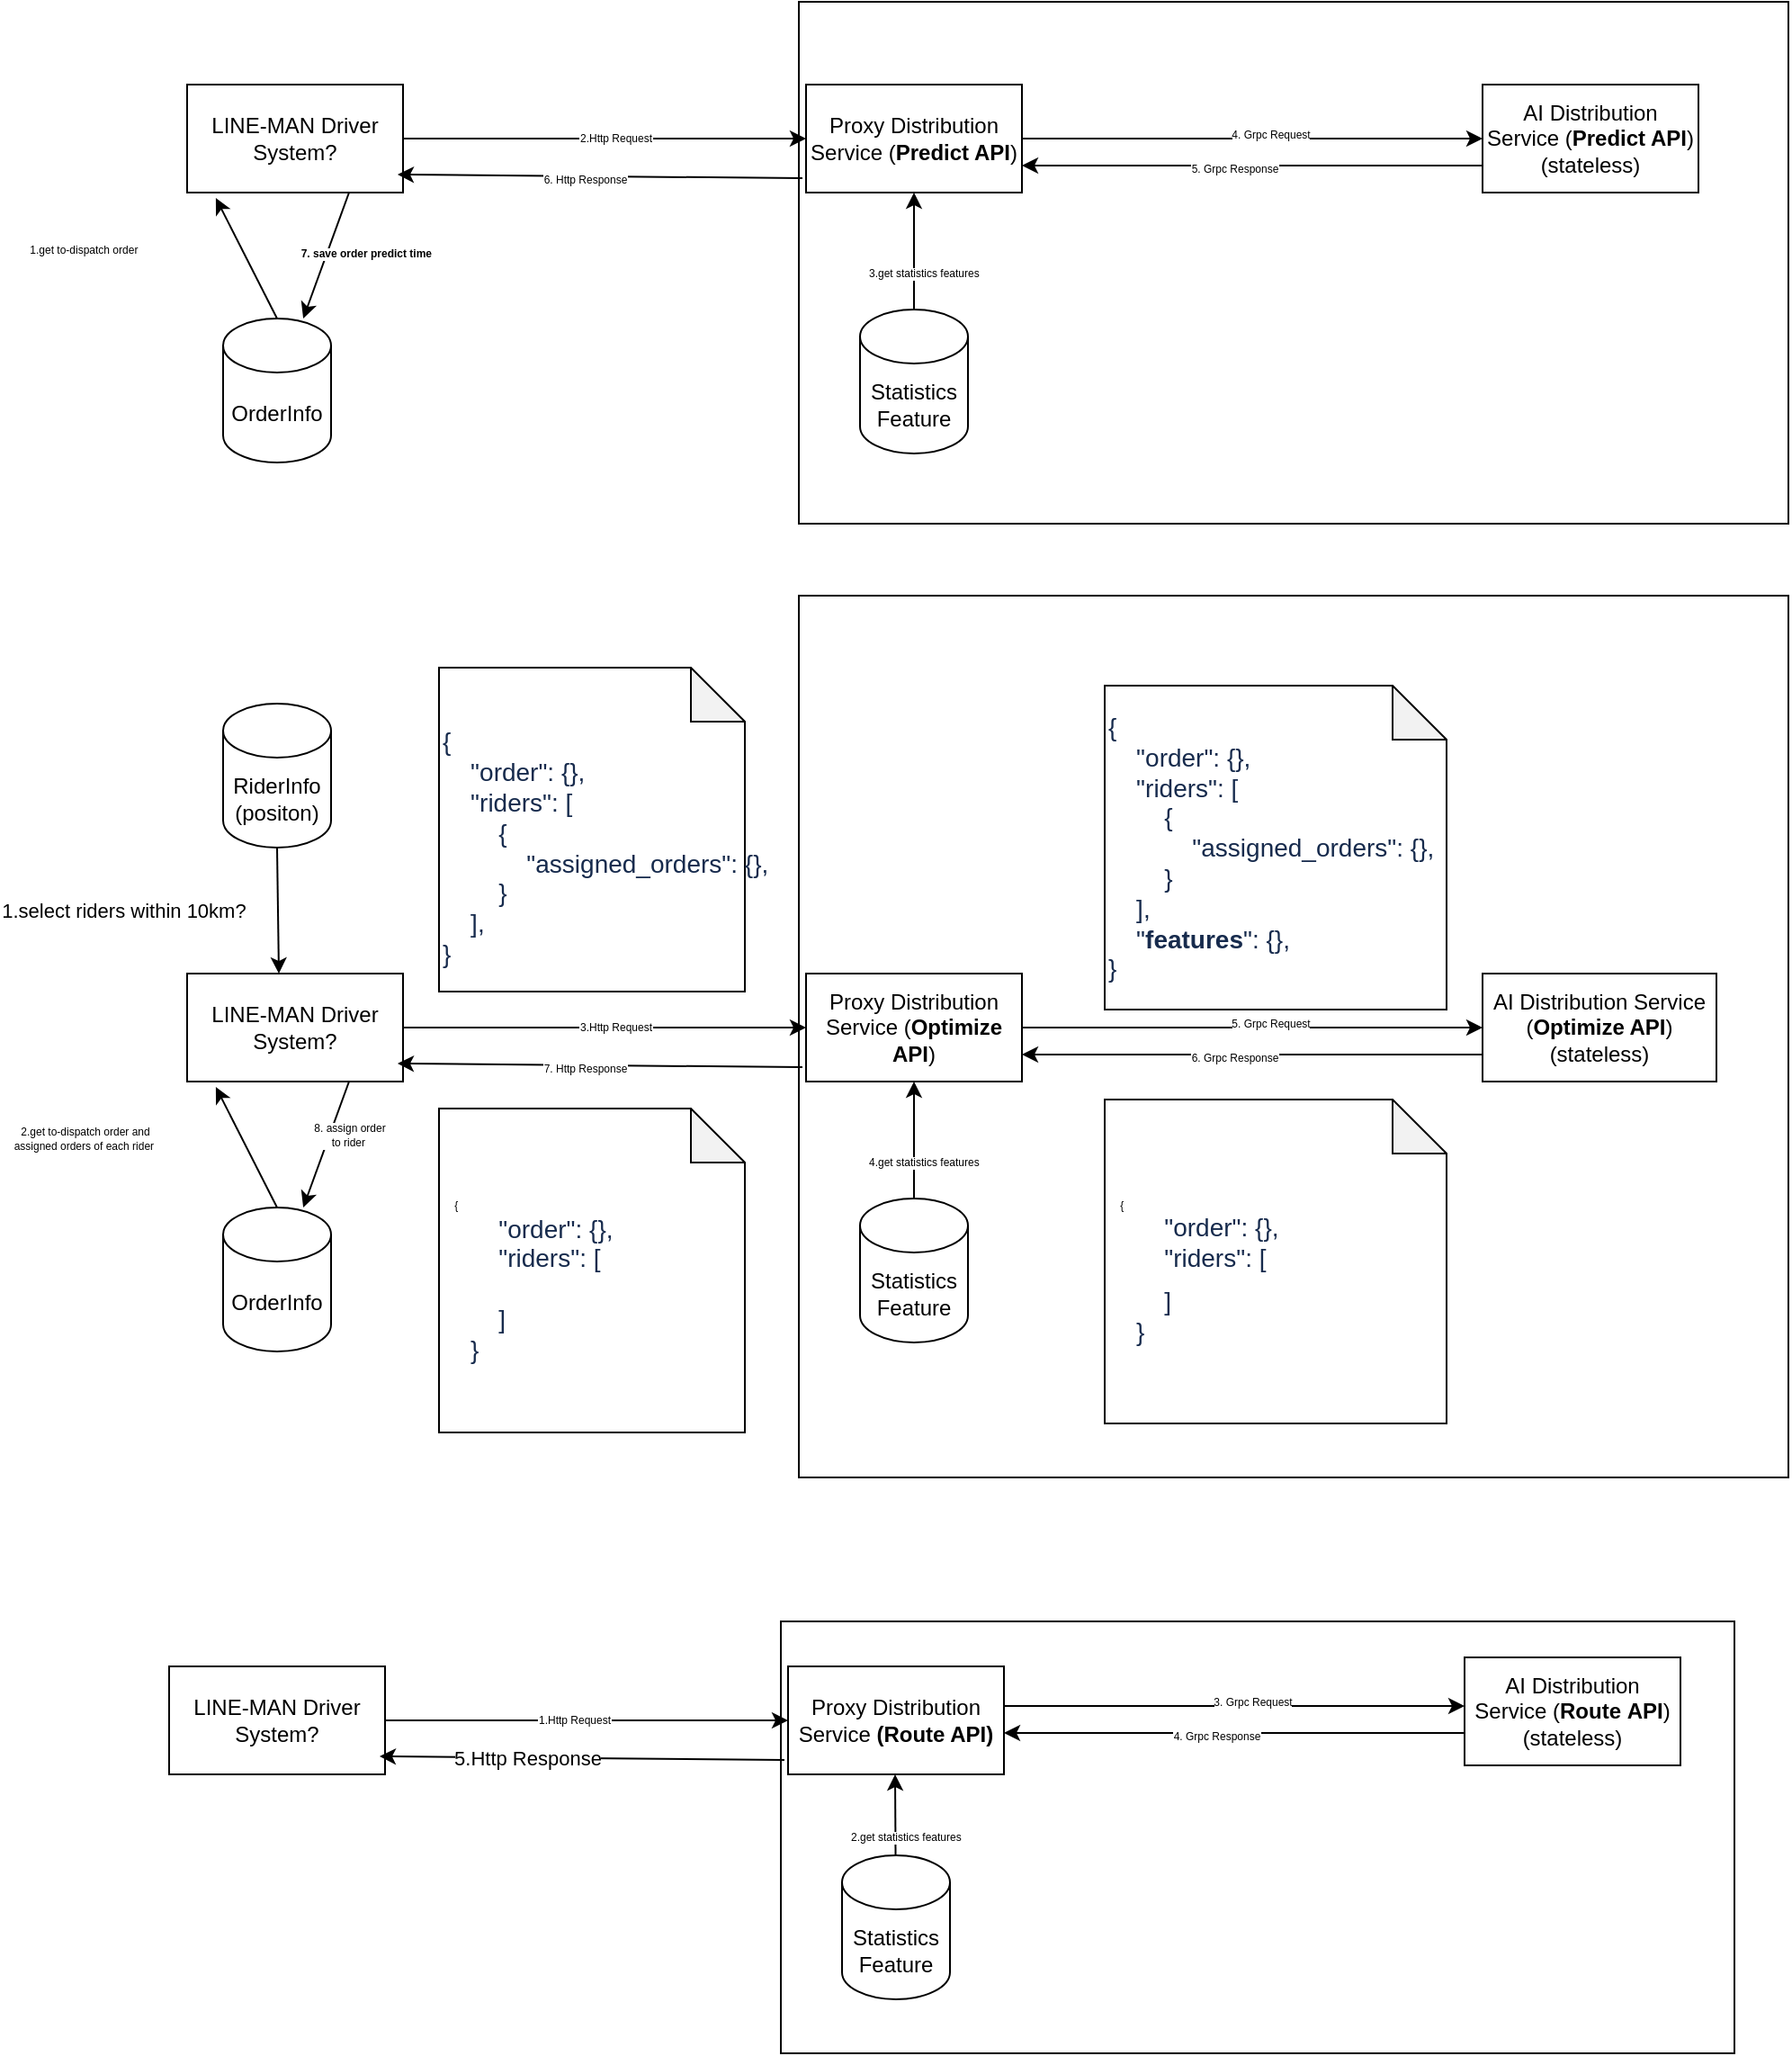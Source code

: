 <mxfile version="15.8.2" type="github">
  <diagram id="UrERXHZdIGTIm_CbAjfe" name="Page-1">
    <mxGraphModel dx="2253" dy="1841" grid="1" gridSize="10" guides="1" tooltips="1" connect="1" arrows="1" fold="1" page="1" pageScale="1" pageWidth="827" pageHeight="1169" math="0" shadow="0">
      <root>
        <mxCell id="0" />
        <mxCell id="1" parent="0" />
        <mxCell id="cH-sBmM9aZV_j8s1_zVg-36" value="" style="rounded=0;whiteSpace=wrap;html=1;fontSize=6;align=left;" parent="1" vertex="1">
          <mxGeometry x="290" y="30" width="550" height="490" as="geometry" />
        </mxCell>
        <mxCell id="cH-sBmM9aZV_j8s1_zVg-25" value="" style="shape=note;whiteSpace=wrap;html=1;backgroundOutline=1;darkOpacity=0.05;fontSize=6;align=left;" parent="1" vertex="1">
          <mxGeometry x="90" y="70" width="170" height="180" as="geometry" />
        </mxCell>
        <mxCell id="cH-sBmM9aZV_j8s1_zVg-1" value="AI Distribution Service (&lt;b&gt;Optimize API&lt;/b&gt;)&lt;br&gt;(stateless)" style="rounded=0;whiteSpace=wrap;html=1;" parent="1" vertex="1">
          <mxGeometry x="670" y="240" width="130" height="60" as="geometry" />
        </mxCell>
        <mxCell id="cH-sBmM9aZV_j8s1_zVg-2" value="Proxy Distribution Service (&lt;b&gt;Optimize API&lt;/b&gt;)" style="rounded=0;whiteSpace=wrap;html=1;" parent="1" vertex="1">
          <mxGeometry x="294" y="240" width="120" height="60" as="geometry" />
        </mxCell>
        <mxCell id="cH-sBmM9aZV_j8s1_zVg-3" value="LINE-MAN Driver System?" style="rounded=0;whiteSpace=wrap;html=1;" parent="1" vertex="1">
          <mxGeometry x="-50" y="240" width="120" height="60" as="geometry" />
        </mxCell>
        <mxCell id="cH-sBmM9aZV_j8s1_zVg-4" value="OrderInfo" style="shape=cylinder3;whiteSpace=wrap;html=1;boundedLbl=1;backgroundOutline=1;size=15;" parent="1" vertex="1">
          <mxGeometry x="-30" y="370" width="60" height="80" as="geometry" />
        </mxCell>
        <mxCell id="cH-sBmM9aZV_j8s1_zVg-5" value="" style="endArrow=classic;html=1;rounded=0;exitX=0.5;exitY=0;exitDx=0;exitDy=0;exitPerimeter=0;entryX=0.133;entryY=1.05;entryDx=0;entryDy=0;entryPerimeter=0;" parent="1" source="cH-sBmM9aZV_j8s1_zVg-4" target="cH-sBmM9aZV_j8s1_zVg-3" edge="1">
          <mxGeometry width="50" height="50" relative="1" as="geometry">
            <mxPoint x="390" y="360" as="sourcePoint" />
            <mxPoint y="300" as="targetPoint" />
          </mxGeometry>
        </mxCell>
        <mxCell id="cH-sBmM9aZV_j8s1_zVg-15" value="2.get to-dispatch order and &lt;br&gt;assigned orders of each rider&amp;nbsp;" style="edgeLabel;html=1;align=center;verticalAlign=middle;resizable=0;points=[];fontSize=6;" parent="cH-sBmM9aZV_j8s1_zVg-5" vertex="1" connectable="0">
          <mxGeometry x="0.014" y="-1" relative="1" as="geometry">
            <mxPoint x="-91" y="-4" as="offset" />
          </mxGeometry>
        </mxCell>
        <mxCell id="cH-sBmM9aZV_j8s1_zVg-6" value="RiderInfo&lt;br&gt;(positon)" style="shape=cylinder3;whiteSpace=wrap;html=1;boundedLbl=1;backgroundOutline=1;size=15;" parent="1" vertex="1">
          <mxGeometry x="-30" y="90" width="60" height="80" as="geometry" />
        </mxCell>
        <mxCell id="cH-sBmM9aZV_j8s1_zVg-7" value="" style="endArrow=classic;html=1;rounded=0;exitX=0.5;exitY=1;exitDx=0;exitDy=0;exitPerimeter=0;entryX=0.425;entryY=0;entryDx=0;entryDy=0;entryPerimeter=0;" parent="1" source="cH-sBmM9aZV_j8s1_zVg-6" target="cH-sBmM9aZV_j8s1_zVg-3" edge="1">
          <mxGeometry width="50" height="50" relative="1" as="geometry">
            <mxPoint x="20" y="380" as="sourcePoint" />
            <mxPoint x="90" y="280" as="targetPoint" />
          </mxGeometry>
        </mxCell>
        <mxCell id="cH-sBmM9aZV_j8s1_zVg-8" value="1.select riders within 10km?&amp;nbsp;" style="edgeLabel;html=1;align=center;verticalAlign=middle;resizable=0;points=[];" parent="cH-sBmM9aZV_j8s1_zVg-7" vertex="1" connectable="0">
          <mxGeometry x="-0.01" relative="1" as="geometry">
            <mxPoint x="-85" as="offset" />
          </mxGeometry>
        </mxCell>
        <mxCell id="cH-sBmM9aZV_j8s1_zVg-9" value="Statistics Feature" style="shape=cylinder3;whiteSpace=wrap;html=1;boundedLbl=1;backgroundOutline=1;size=15;" parent="1" vertex="1">
          <mxGeometry x="324" y="365" width="60" height="80" as="geometry" />
        </mxCell>
        <mxCell id="cH-sBmM9aZV_j8s1_zVg-11" value="" style="endArrow=classic;html=1;rounded=0;exitX=1;exitY=0.5;exitDx=0;exitDy=0;" parent="1" source="cH-sBmM9aZV_j8s1_zVg-2" target="cH-sBmM9aZV_j8s1_zVg-1" edge="1">
          <mxGeometry width="50" height="50" relative="1" as="geometry">
            <mxPoint x="530" y="230" as="sourcePoint" />
            <mxPoint x="580" y="180" as="targetPoint" />
          </mxGeometry>
        </mxCell>
        <mxCell id="cH-sBmM9aZV_j8s1_zVg-21" value="5. Grpc Request" style="edgeLabel;html=1;align=center;verticalAlign=middle;resizable=0;points=[];fontSize=6;" parent="cH-sBmM9aZV_j8s1_zVg-11" vertex="1" connectable="0">
          <mxGeometry x="0.08" y="2" relative="1" as="geometry">
            <mxPoint as="offset" />
          </mxGeometry>
        </mxCell>
        <mxCell id="cH-sBmM9aZV_j8s1_zVg-14" value="" style="endArrow=classic;html=1;rounded=0;exitX=1;exitY=0.5;exitDx=0;exitDy=0;" parent="1" source="cH-sBmM9aZV_j8s1_zVg-3" target="cH-sBmM9aZV_j8s1_zVg-2" edge="1">
          <mxGeometry width="50" height="50" relative="1" as="geometry">
            <mxPoint x="460" y="280" as="sourcePoint" />
            <mxPoint x="660" y="280" as="targetPoint" />
          </mxGeometry>
        </mxCell>
        <mxCell id="cH-sBmM9aZV_j8s1_zVg-16" value="3.Http Request" style="edgeLabel;html=1;align=center;verticalAlign=middle;resizable=0;points=[];fontSize=6;" parent="cH-sBmM9aZV_j8s1_zVg-14" vertex="1" connectable="0">
          <mxGeometry x="0.05" relative="1" as="geometry">
            <mxPoint as="offset" />
          </mxGeometry>
        </mxCell>
        <mxCell id="cH-sBmM9aZV_j8s1_zVg-19" value="" style="endArrow=classic;html=1;rounded=0;exitX=0.5;exitY=0;exitDx=0;exitDy=0;exitPerimeter=0;entryX=0.5;entryY=1;entryDx=0;entryDy=0;" parent="1" source="cH-sBmM9aZV_j8s1_zVg-9" target="cH-sBmM9aZV_j8s1_zVg-2" edge="1">
          <mxGeometry width="50" height="50" relative="1" as="geometry">
            <mxPoint x="350" y="380" as="sourcePoint" />
            <mxPoint x="390" y="300" as="targetPoint" />
          </mxGeometry>
        </mxCell>
        <mxCell id="cH-sBmM9aZV_j8s1_zVg-39" value="4.get statistics features&amp;nbsp;" style="edgeLabel;html=1;align=center;verticalAlign=middle;resizable=0;points=[];fontSize=6;" parent="cH-sBmM9aZV_j8s1_zVg-19" vertex="1" connectable="0">
          <mxGeometry x="-0.021" y="3" relative="1" as="geometry">
            <mxPoint x="9" y="12" as="offset" />
          </mxGeometry>
        </mxCell>
        <mxCell id="cH-sBmM9aZV_j8s1_zVg-22" value="" style="shape=note;whiteSpace=wrap;html=1;backgroundOutline=1;darkOpacity=0.05;fontSize=6;align=left;" parent="1" vertex="1">
          <mxGeometry x="460" y="80" width="190" height="180" as="geometry" />
        </mxCell>
        <mxCell id="cH-sBmM9aZV_j8s1_zVg-13" value="&lt;div&gt;&lt;font color=&quot;#172b4d&quot;&gt;&lt;span style=&quot;font-size: 14px&quot;&gt;{&lt;/span&gt;&lt;/font&gt;&lt;/div&gt;&lt;div&gt;&lt;font color=&quot;#172b4d&quot;&gt;&lt;span style=&quot;font-size: 14px&quot;&gt;&amp;nbsp; &amp;nbsp; &quot;order&quot;: {},&lt;/span&gt;&lt;/font&gt;&lt;/div&gt;&lt;div&gt;&lt;font color=&quot;#172b4d&quot;&gt;&lt;span style=&quot;font-size: 14px&quot;&gt;&amp;nbsp; &amp;nbsp; &quot;riders&quot;: [&lt;/span&gt;&lt;/font&gt;&lt;/div&gt;&lt;div&gt;&lt;font color=&quot;#172b4d&quot;&gt;&lt;span style=&quot;font-size: 14px&quot;&gt;&amp;nbsp; &amp;nbsp; &amp;nbsp; &amp;nbsp; {&lt;/span&gt;&lt;/font&gt;&lt;/div&gt;&lt;div&gt;&lt;font color=&quot;#172b4d&quot;&gt;&lt;span style=&quot;font-size: 14px&quot;&gt;&amp;nbsp; &amp;nbsp; &amp;nbsp; &amp;nbsp; &amp;nbsp; &amp;nbsp; &quot;assigned_orders&quot;: {},&lt;/span&gt;&lt;/font&gt;&lt;/div&gt;&lt;div&gt;&lt;font color=&quot;#172b4d&quot;&gt;&lt;span style=&quot;font-size: 14px&quot;&gt;&amp;nbsp; &amp;nbsp; &amp;nbsp; &amp;nbsp; }&lt;/span&gt;&lt;/font&gt;&lt;/div&gt;&lt;div&gt;&lt;font color=&quot;#172b4d&quot;&gt;&lt;span style=&quot;font-size: 14px&quot;&gt;&amp;nbsp; &amp;nbsp; ],&lt;/span&gt;&lt;/font&gt;&lt;/div&gt;&lt;div&gt;&lt;font color=&quot;#172b4d&quot;&gt;&lt;span style=&quot;font-size: 14px&quot;&gt;&amp;nbsp; &amp;nbsp; &quot;&lt;b&gt;features&lt;/b&gt;&quot;: {},&lt;/span&gt;&lt;/font&gt;&lt;/div&gt;&lt;div&gt;&lt;font color=&quot;#172b4d&quot;&gt;&lt;span style=&quot;font-size: 14px&quot;&gt;}&lt;/span&gt;&lt;/font&gt;&lt;/div&gt;" style="text;html=1;strokeColor=none;fillColor=none;align=left;verticalAlign=middle;whiteSpace=wrap;rounded=0;fontSize=6;" parent="1" vertex="1">
          <mxGeometry x="460" y="80" width="210" height="180" as="geometry" />
        </mxCell>
        <mxCell id="cH-sBmM9aZV_j8s1_zVg-23" value="&lt;div&gt;&lt;font color=&quot;#172b4d&quot;&gt;&lt;span style=&quot;font-size: 14px&quot;&gt;{&lt;/span&gt;&lt;/font&gt;&lt;/div&gt;&lt;div&gt;&lt;font color=&quot;#172b4d&quot;&gt;&lt;span style=&quot;font-size: 14px&quot;&gt;&amp;nbsp; &amp;nbsp; &quot;order&quot;: {},&lt;/span&gt;&lt;/font&gt;&lt;/div&gt;&lt;div&gt;&lt;font color=&quot;#172b4d&quot;&gt;&lt;span style=&quot;font-size: 14px&quot;&gt;&amp;nbsp; &amp;nbsp; &quot;riders&quot;: [&lt;/span&gt;&lt;/font&gt;&lt;/div&gt;&lt;div&gt;&lt;font color=&quot;#172b4d&quot;&gt;&lt;span style=&quot;font-size: 14px&quot;&gt;&amp;nbsp; &amp;nbsp; &amp;nbsp; &amp;nbsp; {&lt;/span&gt;&lt;/font&gt;&lt;/div&gt;&lt;div&gt;&lt;font color=&quot;#172b4d&quot;&gt;&lt;span style=&quot;font-size: 14px&quot;&gt;&amp;nbsp; &amp;nbsp; &amp;nbsp; &amp;nbsp; &amp;nbsp; &amp;nbsp; &quot;assigned_orders&quot;: {},&lt;/span&gt;&lt;/font&gt;&lt;/div&gt;&lt;div&gt;&lt;font color=&quot;#172b4d&quot;&gt;&lt;span style=&quot;font-size: 14px&quot;&gt;&amp;nbsp; &amp;nbsp; &amp;nbsp; &amp;nbsp; }&lt;/span&gt;&lt;/font&gt;&lt;/div&gt;&lt;div&gt;&lt;font color=&quot;#172b4d&quot;&gt;&lt;span style=&quot;font-size: 14px&quot;&gt;&amp;nbsp; &amp;nbsp; ],&lt;/span&gt;&lt;/font&gt;&lt;/div&gt;&lt;div&gt;&lt;font color=&quot;#172b4d&quot;&gt;&lt;span style=&quot;font-size: 14px&quot;&gt;}&lt;/span&gt;&lt;/font&gt;&lt;/div&gt;" style="text;html=1;strokeColor=none;fillColor=none;align=left;verticalAlign=middle;whiteSpace=wrap;rounded=0;fontSize=6;" parent="1" vertex="1">
          <mxGeometry x="90" y="80" width="190" height="180" as="geometry" />
        </mxCell>
        <mxCell id="cH-sBmM9aZV_j8s1_zVg-26" value="" style="endArrow=classic;html=1;rounded=0;entryX=1;entryY=0.75;entryDx=0;entryDy=0;exitX=0;exitY=0.75;exitDx=0;exitDy=0;" parent="1" source="cH-sBmM9aZV_j8s1_zVg-1" target="cH-sBmM9aZV_j8s1_zVg-2" edge="1">
          <mxGeometry width="50" height="50" relative="1" as="geometry">
            <mxPoint x="710" y="380" as="sourcePoint" />
            <mxPoint x="680" y="280" as="targetPoint" />
          </mxGeometry>
        </mxCell>
        <mxCell id="cH-sBmM9aZV_j8s1_zVg-27" value="6. Grpc Response" style="edgeLabel;html=1;align=center;verticalAlign=middle;resizable=0;points=[];fontSize=6;" parent="cH-sBmM9aZV_j8s1_zVg-26" vertex="1" connectable="0">
          <mxGeometry x="0.08" y="2" relative="1" as="geometry">
            <mxPoint as="offset" />
          </mxGeometry>
        </mxCell>
        <mxCell id="cH-sBmM9aZV_j8s1_zVg-28" value="" style="shape=note;whiteSpace=wrap;html=1;backgroundOutline=1;darkOpacity=0.05;fontSize=6;align=left;" parent="1" vertex="1">
          <mxGeometry x="460" y="310" width="190" height="180" as="geometry" />
        </mxCell>
        <mxCell id="cH-sBmM9aZV_j8s1_zVg-29" value="&lt;div&gt;&amp;nbsp; &amp;nbsp; {&lt;/div&gt;&lt;div&gt;&lt;font color=&quot;#172b4d&quot;&gt;&lt;span style=&quot;font-size: 14px&quot;&gt;&amp;nbsp; &amp;nbsp; &amp;nbsp; &amp;nbsp; &quot;order&quot;: {},&lt;/span&gt;&lt;/font&gt;&lt;/div&gt;&lt;div&gt;&lt;font color=&quot;#172b4d&quot;&gt;&lt;span style=&quot;font-size: 14px&quot;&gt;&amp;nbsp; &amp;nbsp; &amp;nbsp; &amp;nbsp; &quot;riders&quot;: [&lt;/span&gt;&lt;/font&gt;&lt;/div&gt;&lt;div&gt;&lt;br&gt;&lt;/div&gt;&lt;div&gt;&lt;font color=&quot;#172b4d&quot;&gt;&lt;span style=&quot;font-size: 14px&quot;&gt;&amp;nbsp; &amp;nbsp; &amp;nbsp; &amp;nbsp; ]&lt;/span&gt;&lt;/font&gt;&lt;/div&gt;&lt;div&gt;&lt;font color=&quot;#172b4d&quot;&gt;&lt;span style=&quot;font-size: 14px&quot;&gt;&amp;nbsp; &amp;nbsp; }&lt;/span&gt;&lt;/font&gt;&lt;/div&gt;&lt;div&gt;&lt;br&gt;&lt;/div&gt;" style="text;html=1;strokeColor=none;fillColor=none;align=left;verticalAlign=middle;whiteSpace=wrap;rounded=0;fontSize=6;" parent="1" vertex="1">
          <mxGeometry x="460" y="320" width="210" height="180" as="geometry" />
        </mxCell>
        <mxCell id="cH-sBmM9aZV_j8s1_zVg-30" value="" style="endArrow=classic;html=1;rounded=0;entryX=1;entryY=0.75;entryDx=0;entryDy=0;exitX=-0.017;exitY=0.867;exitDx=0;exitDy=0;exitPerimeter=0;" parent="1" source="cH-sBmM9aZV_j8s1_zVg-2" edge="1">
          <mxGeometry width="50" height="50" relative="1" as="geometry">
            <mxPoint x="290" y="290" as="sourcePoint" />
            <mxPoint x="67" y="290" as="targetPoint" />
          </mxGeometry>
        </mxCell>
        <mxCell id="cH-sBmM9aZV_j8s1_zVg-31" value="7. Http Response" style="edgeLabel;html=1;align=center;verticalAlign=middle;resizable=0;points=[];fontSize=6;" parent="cH-sBmM9aZV_j8s1_zVg-30" vertex="1" connectable="0">
          <mxGeometry x="0.08" y="2" relative="1" as="geometry">
            <mxPoint as="offset" />
          </mxGeometry>
        </mxCell>
        <mxCell id="cH-sBmM9aZV_j8s1_zVg-32" value="" style="shape=note;whiteSpace=wrap;html=1;backgroundOutline=1;darkOpacity=0.05;fontSize=6;align=left;" parent="1" vertex="1">
          <mxGeometry x="90" y="315" width="170" height="180" as="geometry" />
        </mxCell>
        <mxCell id="cH-sBmM9aZV_j8s1_zVg-33" value="&lt;div&gt;&amp;nbsp; &amp;nbsp; {&lt;/div&gt;&lt;div&gt;&lt;font color=&quot;#172b4d&quot;&gt;&lt;span style=&quot;font-size: 14px&quot;&gt;&amp;nbsp; &amp;nbsp; &amp;nbsp; &amp;nbsp; &quot;order&quot;: {},&lt;/span&gt;&lt;/font&gt;&lt;/div&gt;&lt;div&gt;&lt;font color=&quot;#172b4d&quot;&gt;&lt;span style=&quot;font-size: 14px&quot;&gt;&amp;nbsp; &amp;nbsp; &amp;nbsp; &amp;nbsp; &quot;riders&quot;: [&lt;/span&gt;&lt;/font&gt;&lt;/div&gt;&lt;div&gt;&lt;font color=&quot;#172b4d&quot;&gt;&lt;span style=&quot;font-size: 14px&quot;&gt;&amp;nbsp;&amp;nbsp;&lt;/span&gt;&lt;/font&gt;&lt;/div&gt;&lt;div&gt;&lt;font color=&quot;#172b4d&quot;&gt;&lt;span style=&quot;font-size: 14px&quot;&gt;&amp;nbsp; &amp;nbsp; &amp;nbsp; &amp;nbsp; ]&lt;/span&gt;&lt;/font&gt;&lt;/div&gt;&lt;div&gt;&lt;font color=&quot;#172b4d&quot;&gt;&lt;span style=&quot;font-size: 14px&quot;&gt;&amp;nbsp; &amp;nbsp; }&lt;/span&gt;&lt;/font&gt;&lt;/div&gt;&lt;div&gt;&lt;br&gt;&lt;/div&gt;" style="text;html=1;strokeColor=none;fillColor=none;align=left;verticalAlign=middle;whiteSpace=wrap;rounded=0;fontSize=6;" parent="1" vertex="1">
          <mxGeometry x="90" y="325" width="170" height="180" as="geometry" />
        </mxCell>
        <mxCell id="cH-sBmM9aZV_j8s1_zVg-43" value="8. assign order &lt;br&gt;to rider&amp;nbsp;" style="endArrow=classic;html=1;rounded=0;fontSize=6;exitX=0.75;exitY=1;exitDx=0;exitDy=0;" parent="1" source="cH-sBmM9aZV_j8s1_zVg-3" target="cH-sBmM9aZV_j8s1_zVg-4" edge="1">
          <mxGeometry x="-0.243" y="10" width="50" height="50" relative="1" as="geometry">
            <mxPoint x="-50" y="570" as="sourcePoint" />
            <mxPoint x="60" y="410" as="targetPoint" />
            <mxPoint as="offset" />
          </mxGeometry>
        </mxCell>
        <mxCell id="cH-sBmM9aZV_j8s1_zVg-44" value="" style="rounded=0;whiteSpace=wrap;html=1;fontSize=6;align=left;" parent="1" vertex="1">
          <mxGeometry x="280" y="600" width="530" height="240" as="geometry" />
        </mxCell>
        <mxCell id="cH-sBmM9aZV_j8s1_zVg-47" value="Proxy Distribution Service &lt;b&gt;(Route API)&lt;/b&gt;" style="rounded=0;whiteSpace=wrap;html=1;" parent="1" vertex="1">
          <mxGeometry x="284" y="625" width="120" height="60" as="geometry" />
        </mxCell>
        <mxCell id="cH-sBmM9aZV_j8s1_zVg-48" value="LINE-MAN Driver System?" style="rounded=0;whiteSpace=wrap;html=1;" parent="1" vertex="1">
          <mxGeometry x="-60" y="625" width="120" height="60" as="geometry" />
        </mxCell>
        <mxCell id="cH-sBmM9aZV_j8s1_zVg-56" value="Statistics Feature" style="shape=cylinder3;whiteSpace=wrap;html=1;boundedLbl=1;backgroundOutline=1;size=15;" parent="1" vertex="1">
          <mxGeometry x="314" y="730" width="60" height="80" as="geometry" />
        </mxCell>
        <mxCell id="cH-sBmM9aZV_j8s1_zVg-59" value="" style="endArrow=classic;html=1;rounded=0;exitX=1;exitY=0.5;exitDx=0;exitDy=0;" parent="1" source="cH-sBmM9aZV_j8s1_zVg-48" target="cH-sBmM9aZV_j8s1_zVg-47" edge="1">
          <mxGeometry width="50" height="50" relative="1" as="geometry">
            <mxPoint x="450" y="665" as="sourcePoint" />
            <mxPoint x="650" y="665" as="targetPoint" />
          </mxGeometry>
        </mxCell>
        <mxCell id="cH-sBmM9aZV_j8s1_zVg-60" value="1.Http Request" style="edgeLabel;html=1;align=center;verticalAlign=middle;resizable=0;points=[];fontSize=6;" parent="cH-sBmM9aZV_j8s1_zVg-59" vertex="1" connectable="0">
          <mxGeometry x="0.05" relative="1" as="geometry">
            <mxPoint x="-13" as="offset" />
          </mxGeometry>
        </mxCell>
        <mxCell id="cH-sBmM9aZV_j8s1_zVg-72" value="" style="endArrow=classic;html=1;rounded=0;entryX=1;entryY=0.75;entryDx=0;entryDy=0;exitX=-0.017;exitY=0.867;exitDx=0;exitDy=0;exitPerimeter=0;" parent="1" source="cH-sBmM9aZV_j8s1_zVg-47" edge="1">
          <mxGeometry width="50" height="50" relative="1" as="geometry">
            <mxPoint x="280" y="675" as="sourcePoint" />
            <mxPoint x="57" y="675" as="targetPoint" />
          </mxGeometry>
        </mxCell>
        <mxCell id="3THh6rw6eyRS72BGK_Mf-8" value="5.Http Response" style="edgeLabel;html=1;align=center;verticalAlign=middle;resizable=0;points=[];" vertex="1" connectable="0" parent="cH-sBmM9aZV_j8s1_zVg-72">
          <mxGeometry x="0.271" relative="1" as="geometry">
            <mxPoint as="offset" />
          </mxGeometry>
        </mxCell>
        <mxCell id="Hgnv39hh0aSXIoxlsFgb-1" value="" style="rounded=0;whiteSpace=wrap;html=1;fontSize=6;align=left;" parent="1" vertex="1">
          <mxGeometry x="290" y="-300" width="550" height="290" as="geometry" />
        </mxCell>
        <mxCell id="Hgnv39hh0aSXIoxlsFgb-3" value="AI Distribution Service (&lt;b&gt;Predict API&lt;/b&gt;)&lt;br&gt;(stateless)" style="rounded=0;whiteSpace=wrap;html=1;" parent="1" vertex="1">
          <mxGeometry x="670" y="-254" width="120" height="60" as="geometry" />
        </mxCell>
        <mxCell id="Hgnv39hh0aSXIoxlsFgb-4" value="Proxy Distribution Service (&lt;b&gt;Predict API&lt;/b&gt;)" style="rounded=0;whiteSpace=wrap;html=1;" parent="1" vertex="1">
          <mxGeometry x="294" y="-254" width="120" height="60" as="geometry" />
        </mxCell>
        <mxCell id="Hgnv39hh0aSXIoxlsFgb-5" value="LINE-MAN Driver System?" style="rounded=0;whiteSpace=wrap;html=1;" parent="1" vertex="1">
          <mxGeometry x="-50" y="-254" width="120" height="60" as="geometry" />
        </mxCell>
        <mxCell id="Hgnv39hh0aSXIoxlsFgb-6" value="OrderInfo" style="shape=cylinder3;whiteSpace=wrap;html=1;boundedLbl=1;backgroundOutline=1;size=15;" parent="1" vertex="1">
          <mxGeometry x="-30" y="-124" width="60" height="80" as="geometry" />
        </mxCell>
        <mxCell id="Hgnv39hh0aSXIoxlsFgb-7" value="" style="endArrow=classic;html=1;rounded=0;exitX=0.5;exitY=0;exitDx=0;exitDy=0;exitPerimeter=0;entryX=0.133;entryY=1.05;entryDx=0;entryDy=0;entryPerimeter=0;" parent="1" source="Hgnv39hh0aSXIoxlsFgb-6" target="Hgnv39hh0aSXIoxlsFgb-5" edge="1">
          <mxGeometry width="50" height="50" relative="1" as="geometry">
            <mxPoint x="390" y="-134" as="sourcePoint" />
            <mxPoint x="-1.776e-15" y="-194" as="targetPoint" />
          </mxGeometry>
        </mxCell>
        <mxCell id="Hgnv39hh0aSXIoxlsFgb-8" value="1.get to-dispatch order&amp;nbsp;" style="edgeLabel;html=1;align=center;verticalAlign=middle;resizable=0;points=[];fontSize=6;" parent="Hgnv39hh0aSXIoxlsFgb-7" vertex="1" connectable="0">
          <mxGeometry x="0.014" y="-1" relative="1" as="geometry">
            <mxPoint x="-91" y="-4" as="offset" />
          </mxGeometry>
        </mxCell>
        <mxCell id="Hgnv39hh0aSXIoxlsFgb-12" value="Statistics Feature" style="shape=cylinder3;whiteSpace=wrap;html=1;boundedLbl=1;backgroundOutline=1;size=15;" parent="1" vertex="1">
          <mxGeometry x="324" y="-129" width="60" height="80" as="geometry" />
        </mxCell>
        <mxCell id="Hgnv39hh0aSXIoxlsFgb-14" value="" style="endArrow=classic;html=1;rounded=0;exitX=1;exitY=0.5;exitDx=0;exitDy=0;" parent="1" source="Hgnv39hh0aSXIoxlsFgb-4" target="Hgnv39hh0aSXIoxlsFgb-3" edge="1">
          <mxGeometry width="50" height="50" relative="1" as="geometry">
            <mxPoint x="530" y="-264" as="sourcePoint" />
            <mxPoint x="580" y="-314" as="targetPoint" />
          </mxGeometry>
        </mxCell>
        <mxCell id="Hgnv39hh0aSXIoxlsFgb-15" value="4. Grpc Request" style="edgeLabel;html=1;align=center;verticalAlign=middle;resizable=0;points=[];fontSize=6;" parent="Hgnv39hh0aSXIoxlsFgb-14" vertex="1" connectable="0">
          <mxGeometry x="0.08" y="2" relative="1" as="geometry">
            <mxPoint as="offset" />
          </mxGeometry>
        </mxCell>
        <mxCell id="Hgnv39hh0aSXIoxlsFgb-16" value="" style="endArrow=classic;html=1;rounded=0;exitX=1;exitY=0.5;exitDx=0;exitDy=0;" parent="1" source="Hgnv39hh0aSXIoxlsFgb-5" target="Hgnv39hh0aSXIoxlsFgb-4" edge="1">
          <mxGeometry width="50" height="50" relative="1" as="geometry">
            <mxPoint x="460" y="-214" as="sourcePoint" />
            <mxPoint x="660" y="-214" as="targetPoint" />
          </mxGeometry>
        </mxCell>
        <mxCell id="Hgnv39hh0aSXIoxlsFgb-17" value="2.Http Request" style="edgeLabel;html=1;align=center;verticalAlign=middle;resizable=0;points=[];fontSize=6;" parent="Hgnv39hh0aSXIoxlsFgb-16" vertex="1" connectable="0">
          <mxGeometry x="0.05" relative="1" as="geometry">
            <mxPoint as="offset" />
          </mxGeometry>
        </mxCell>
        <mxCell id="Hgnv39hh0aSXIoxlsFgb-20" value="" style="endArrow=classic;html=1;rounded=0;exitX=0.5;exitY=0;exitDx=0;exitDy=0;exitPerimeter=0;entryX=0.5;entryY=1;entryDx=0;entryDy=0;" parent="1" source="Hgnv39hh0aSXIoxlsFgb-12" target="Hgnv39hh0aSXIoxlsFgb-4" edge="1">
          <mxGeometry width="50" height="50" relative="1" as="geometry">
            <mxPoint x="350" y="-114" as="sourcePoint" />
            <mxPoint x="390" y="-194" as="targetPoint" />
          </mxGeometry>
        </mxCell>
        <mxCell id="Hgnv39hh0aSXIoxlsFgb-21" value="3.get statistics features&amp;nbsp;" style="edgeLabel;html=1;align=center;verticalAlign=middle;resizable=0;points=[];fontSize=6;" parent="Hgnv39hh0aSXIoxlsFgb-20" vertex="1" connectable="0">
          <mxGeometry x="-0.021" y="3" relative="1" as="geometry">
            <mxPoint x="9" y="12" as="offset" />
          </mxGeometry>
        </mxCell>
        <mxCell id="Hgnv39hh0aSXIoxlsFgb-25" value="" style="endArrow=classic;html=1;rounded=0;entryX=1;entryY=0.75;entryDx=0;entryDy=0;exitX=0;exitY=0.75;exitDx=0;exitDy=0;" parent="1" source="Hgnv39hh0aSXIoxlsFgb-3" target="Hgnv39hh0aSXIoxlsFgb-4" edge="1">
          <mxGeometry width="50" height="50" relative="1" as="geometry">
            <mxPoint x="710" y="-114" as="sourcePoint" />
            <mxPoint x="680" y="-214" as="targetPoint" />
          </mxGeometry>
        </mxCell>
        <mxCell id="Hgnv39hh0aSXIoxlsFgb-26" value="5. Grpc Response" style="edgeLabel;html=1;align=center;verticalAlign=middle;resizable=0;points=[];fontSize=6;" parent="Hgnv39hh0aSXIoxlsFgb-25" vertex="1" connectable="0">
          <mxGeometry x="0.08" y="2" relative="1" as="geometry">
            <mxPoint as="offset" />
          </mxGeometry>
        </mxCell>
        <mxCell id="Hgnv39hh0aSXIoxlsFgb-29" value="" style="endArrow=classic;html=1;rounded=0;entryX=1;entryY=0.75;entryDx=0;entryDy=0;exitX=-0.017;exitY=0.867;exitDx=0;exitDy=0;exitPerimeter=0;" parent="1" source="Hgnv39hh0aSXIoxlsFgb-4" edge="1">
          <mxGeometry width="50" height="50" relative="1" as="geometry">
            <mxPoint x="290" y="-204" as="sourcePoint" />
            <mxPoint x="67" y="-204" as="targetPoint" />
          </mxGeometry>
        </mxCell>
        <mxCell id="Hgnv39hh0aSXIoxlsFgb-30" value="6. Http Response" style="edgeLabel;html=1;align=center;verticalAlign=middle;resizable=0;points=[];fontSize=6;" parent="Hgnv39hh0aSXIoxlsFgb-29" vertex="1" connectable="0">
          <mxGeometry x="0.08" y="2" relative="1" as="geometry">
            <mxPoint as="offset" />
          </mxGeometry>
        </mxCell>
        <mxCell id="Hgnv39hh0aSXIoxlsFgb-35" value="&lt;b&gt;7. save order predict time&amp;nbsp;&lt;/b&gt;" style="endArrow=classic;html=1;rounded=0;fontSize=6;exitX=0.75;exitY=1;exitDx=0;exitDy=0;" parent="1" source="Hgnv39hh0aSXIoxlsFgb-5" target="Hgnv39hh0aSXIoxlsFgb-6" edge="1">
          <mxGeometry x="-0.234" y="21" width="50" height="50" relative="1" as="geometry">
            <mxPoint x="-50" y="76" as="sourcePoint" />
            <mxPoint x="60" y="-84" as="targetPoint" />
            <mxPoint as="offset" />
          </mxGeometry>
        </mxCell>
        <mxCell id="3THh6rw6eyRS72BGK_Mf-1" value="AI Distribution Service (&lt;b&gt;Route&amp;nbsp;API&lt;/b&gt;)&lt;br&gt;(stateless)" style="rounded=0;whiteSpace=wrap;html=1;" vertex="1" parent="1">
          <mxGeometry x="660" y="620" width="120" height="60" as="geometry" />
        </mxCell>
        <mxCell id="3THh6rw6eyRS72BGK_Mf-2" value="" style="endArrow=classic;html=1;rounded=0;exitX=1;exitY=0.5;exitDx=0;exitDy=0;" edge="1" parent="1">
          <mxGeometry width="50" height="50" relative="1" as="geometry">
            <mxPoint x="404" y="647" as="sourcePoint" />
            <mxPoint x="660" y="647" as="targetPoint" />
          </mxGeometry>
        </mxCell>
        <mxCell id="3THh6rw6eyRS72BGK_Mf-3" value="3. Grpc Request" style="edgeLabel;html=1;align=center;verticalAlign=middle;resizable=0;points=[];fontSize=6;" vertex="1" connectable="0" parent="3THh6rw6eyRS72BGK_Mf-2">
          <mxGeometry x="0.08" y="2" relative="1" as="geometry">
            <mxPoint as="offset" />
          </mxGeometry>
        </mxCell>
        <mxCell id="3THh6rw6eyRS72BGK_Mf-4" value="" style="endArrow=classic;html=1;rounded=0;entryX=1;entryY=0.75;entryDx=0;entryDy=0;exitX=0;exitY=0.75;exitDx=0;exitDy=0;" edge="1" parent="1">
          <mxGeometry width="50" height="50" relative="1" as="geometry">
            <mxPoint x="660" y="662" as="sourcePoint" />
            <mxPoint x="404" y="662" as="targetPoint" />
          </mxGeometry>
        </mxCell>
        <mxCell id="3THh6rw6eyRS72BGK_Mf-5" value="4. Grpc Response" style="edgeLabel;html=1;align=center;verticalAlign=middle;resizable=0;points=[];fontSize=6;" vertex="1" connectable="0" parent="3THh6rw6eyRS72BGK_Mf-4">
          <mxGeometry x="0.08" y="2" relative="1" as="geometry">
            <mxPoint as="offset" />
          </mxGeometry>
        </mxCell>
        <mxCell id="3THh6rw6eyRS72BGK_Mf-6" value="" style="endArrow=classic;html=1;rounded=0;entryX=0.5;entryY=1;entryDx=0;entryDy=0;" edge="1" parent="1" source="cH-sBmM9aZV_j8s1_zVg-56">
          <mxGeometry width="50" height="50" relative="1" as="geometry">
            <mxPoint x="343.5" y="750" as="sourcePoint" />
            <mxPoint x="343.5" y="685" as="targetPoint" />
          </mxGeometry>
        </mxCell>
        <mxCell id="3THh6rw6eyRS72BGK_Mf-7" value="2.get statistics features&amp;nbsp;" style="edgeLabel;html=1;align=center;verticalAlign=middle;resizable=0;points=[];fontSize=6;" vertex="1" connectable="0" parent="3THh6rw6eyRS72BGK_Mf-6">
          <mxGeometry x="-0.021" y="3" relative="1" as="geometry">
            <mxPoint x="9" y="12" as="offset" />
          </mxGeometry>
        </mxCell>
      </root>
    </mxGraphModel>
  </diagram>
</mxfile>
